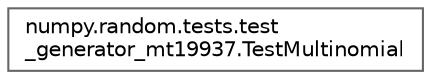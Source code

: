 digraph "Graphical Class Hierarchy"
{
 // LATEX_PDF_SIZE
  bgcolor="transparent";
  edge [fontname=Helvetica,fontsize=10,labelfontname=Helvetica,labelfontsize=10];
  node [fontname=Helvetica,fontsize=10,shape=box,height=0.2,width=0.4];
  rankdir="LR";
  Node0 [id="Node000000",label="numpy.random.tests.test\l_generator_mt19937.TestMultinomial",height=0.2,width=0.4,color="grey40", fillcolor="white", style="filled",URL="$d3/de2/classnumpy_1_1random_1_1tests_1_1test__generator__mt19937_1_1TestMultinomial.html",tooltip=" "];
}
